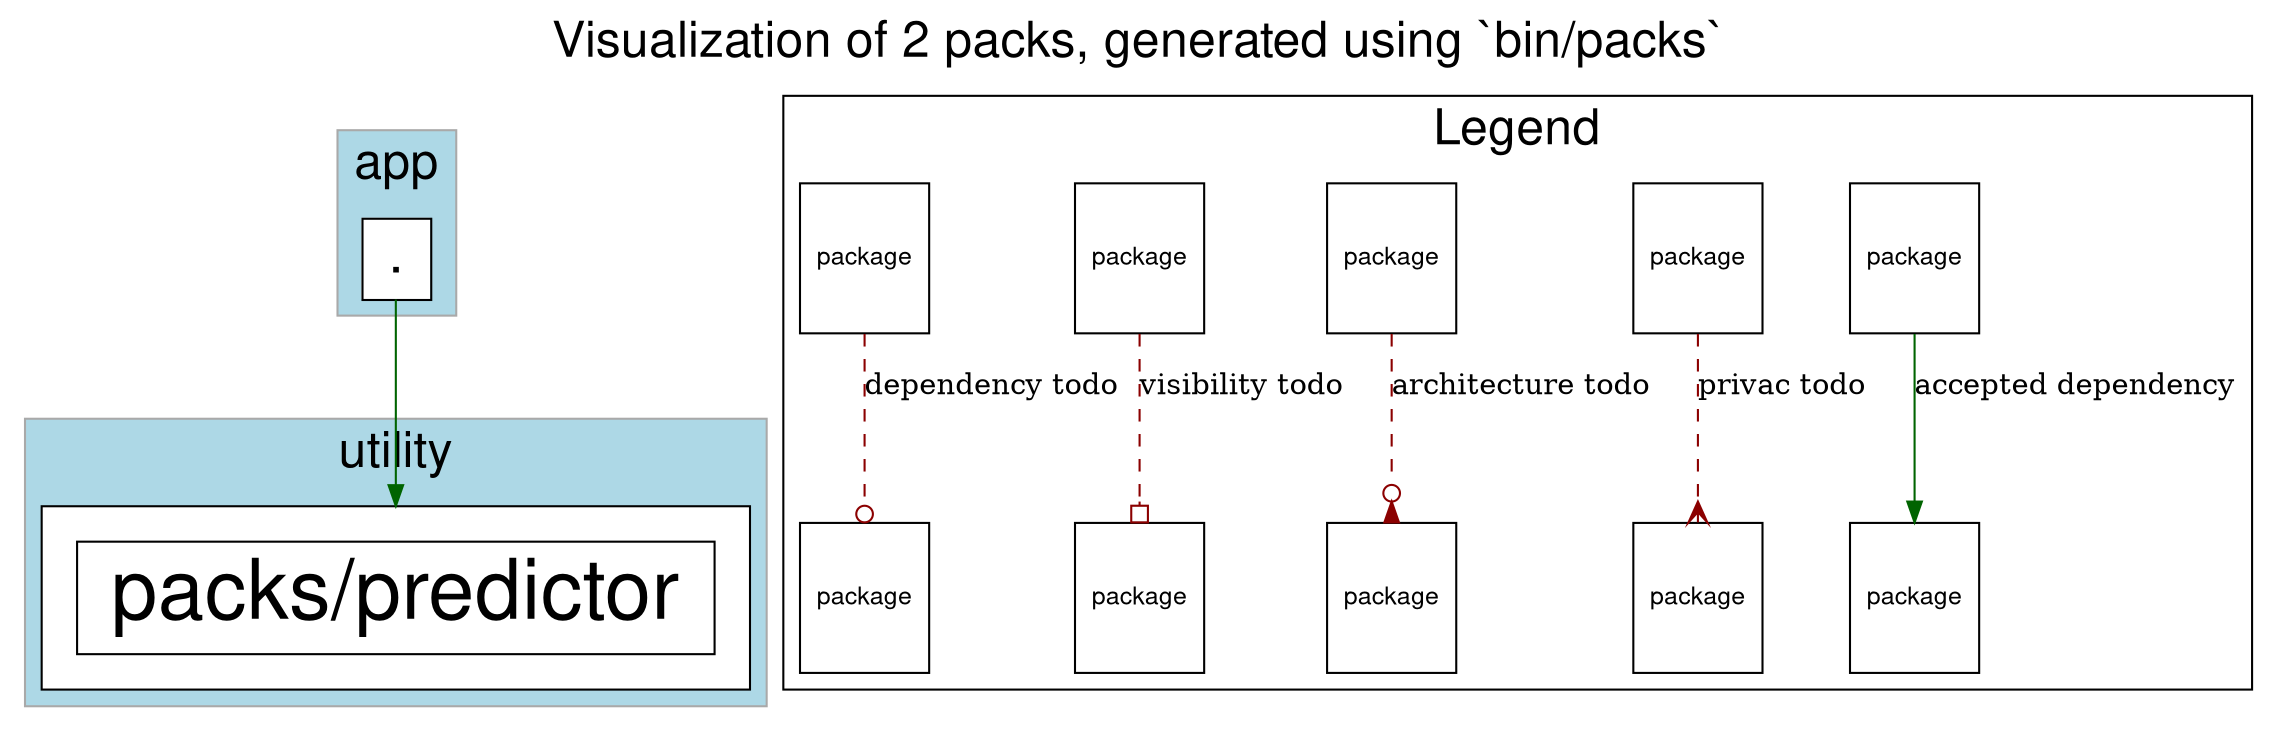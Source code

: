 digraph package_diagram {
  rankdir=TD

  graph [
    labelloc="t"
    fontname="Helvetica,Arial,sans-serif"
    dpi=100
    layout=dot
    label="Visualization of 2 packs, generated using `bin/packs`",
    fontsize=24
  ]
  node [
    fontname="Helvetica,Arial,sans-serif"
    fontsize=26.0
    fontcolor=black
    fillcolor=white
    color=black
    height=1.0
    style=filled
    shape=plain
  ]

    subgraph app {
      shape=box
      color=darkgrey
      fillcolor=lightblue
      style=filled

        label="app"
        cluster=true
        rank = 0

        "." [
            fontsize=26.0
              URL="https://github.com/shageman/package-based-rails-applications-book/tree/main/c4s07/sportsball/"
            label=               <
                <table border='0' cellborder='1' cellspacing='0' cellpadding='4'>
                  <tr> <td align='left'> . </td> </tr>
                </table>
              >
          ]

    }
    subgraph UI {
      shape=box
      color=darkgrey
      fillcolor=lightblue
      style=filled

        label="UI"
        cluster=true
        rank = 1

    }
    subgraph data {
      shape=box
      color=darkgrey
      fillcolor=lightblue
      style=filled

        label="data"
        cluster=true
        rank = 2

    }
    subgraph utility {
      shape=box
      color=darkgrey
      fillcolor=lightblue
      style=filled

        label="utility"
        cluster=true
        rank = 3

        "packs/predictor" [
            fontsize=40.0
              URL="https://github.com/shageman/package-based-rails-applications-book/tree/main/c4s07/sportsball/packs/predictor"
            label= 
              <
                <table border='0' cellborder='1' cellspacing='0' cellpadding='16'><tr><td>
                  <table border='0' cellborder='1' cellspacing='0' cellpadding='4'>
                    <tr> <td port='private'> packs/predictor </td> </tr>
                  </table>
                </td></tr></table>
              >
          ]

    }

          "." -> "packs/predictor" [
            color=darkgreen
          ]


  subgraph cluster_legend {
    label="Legend"

    A [ fontsize=12 shape=box label="package"]
    B [ fontsize=12 shape=box label="package"]
    C [ fontsize=12 shape=box label="package"]
    D [ fontsize=12 shape=box label="package"]
    E [ fontsize=12 shape=box label="package"]
    F [ fontsize=12 shape=box label="package"]
    G [ fontsize=12 shape=box label="package"]
    H [ fontsize=12 shape=box label="package"]
    I [ fontsize=12 shape=box label="package"]
    J [ fontsize=12 shape=box label="package"]

    A -> B [label="accepted dependency" color=darkgreen]
    C -> D [label="privac todo" color=darkred style=dashed arrowhead=crow]
    E -> F [label="architecture todo" color=darkred style=dashed arrowhead=invodot]
    G -> H [label="visibility todo" color=darkred style=dashed arrowhead=obox]
    I -> J [label="dependency todo" color=darkred style=dashed arrowhead=odot]
  }
}
